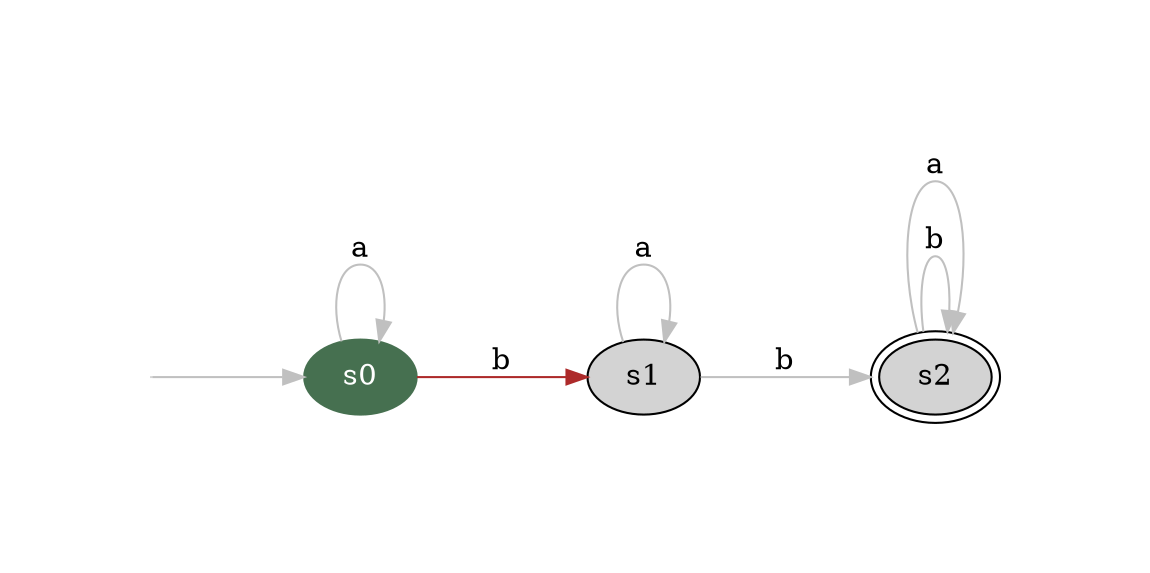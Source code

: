 digraph G {
	rankdir=LR;
	overlap=scale;
	sep=0.1;
	pad=1;
	nodesep=0.5;
	ranksep=1;

	node [style="rounded,filled"]
	edge [color="gray"]

	s2 [peripheries=2]

	start [label= "", shape=none,height=.0,width=.0]
	start -> s0

	s0 [color="#467050", fontcolor="white"]	s2 -> s2 [label="b"]
	s2 -> s2 [label="a"]
	s1 -> s2 [label="b"]
	s1 -> s1 [label="a"]
	s0 -> s1 [label="b", color="#ad2a2a"]
	s0 -> s0 [label="a"]
}